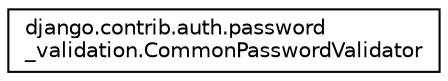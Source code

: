 digraph "Graphical Class Hierarchy"
{
 // LATEX_PDF_SIZE
  edge [fontname="Helvetica",fontsize="10",labelfontname="Helvetica",labelfontsize="10"];
  node [fontname="Helvetica",fontsize="10",shape=record];
  rankdir="LR";
  Node0 [label="django.contrib.auth.password\l_validation.CommonPasswordValidator",height=0.2,width=0.4,color="black", fillcolor="white", style="filled",URL="$d3/d35/classdjango_1_1contrib_1_1auth_1_1password__validation_1_1_common_password_validator.html",tooltip=" "];
}
